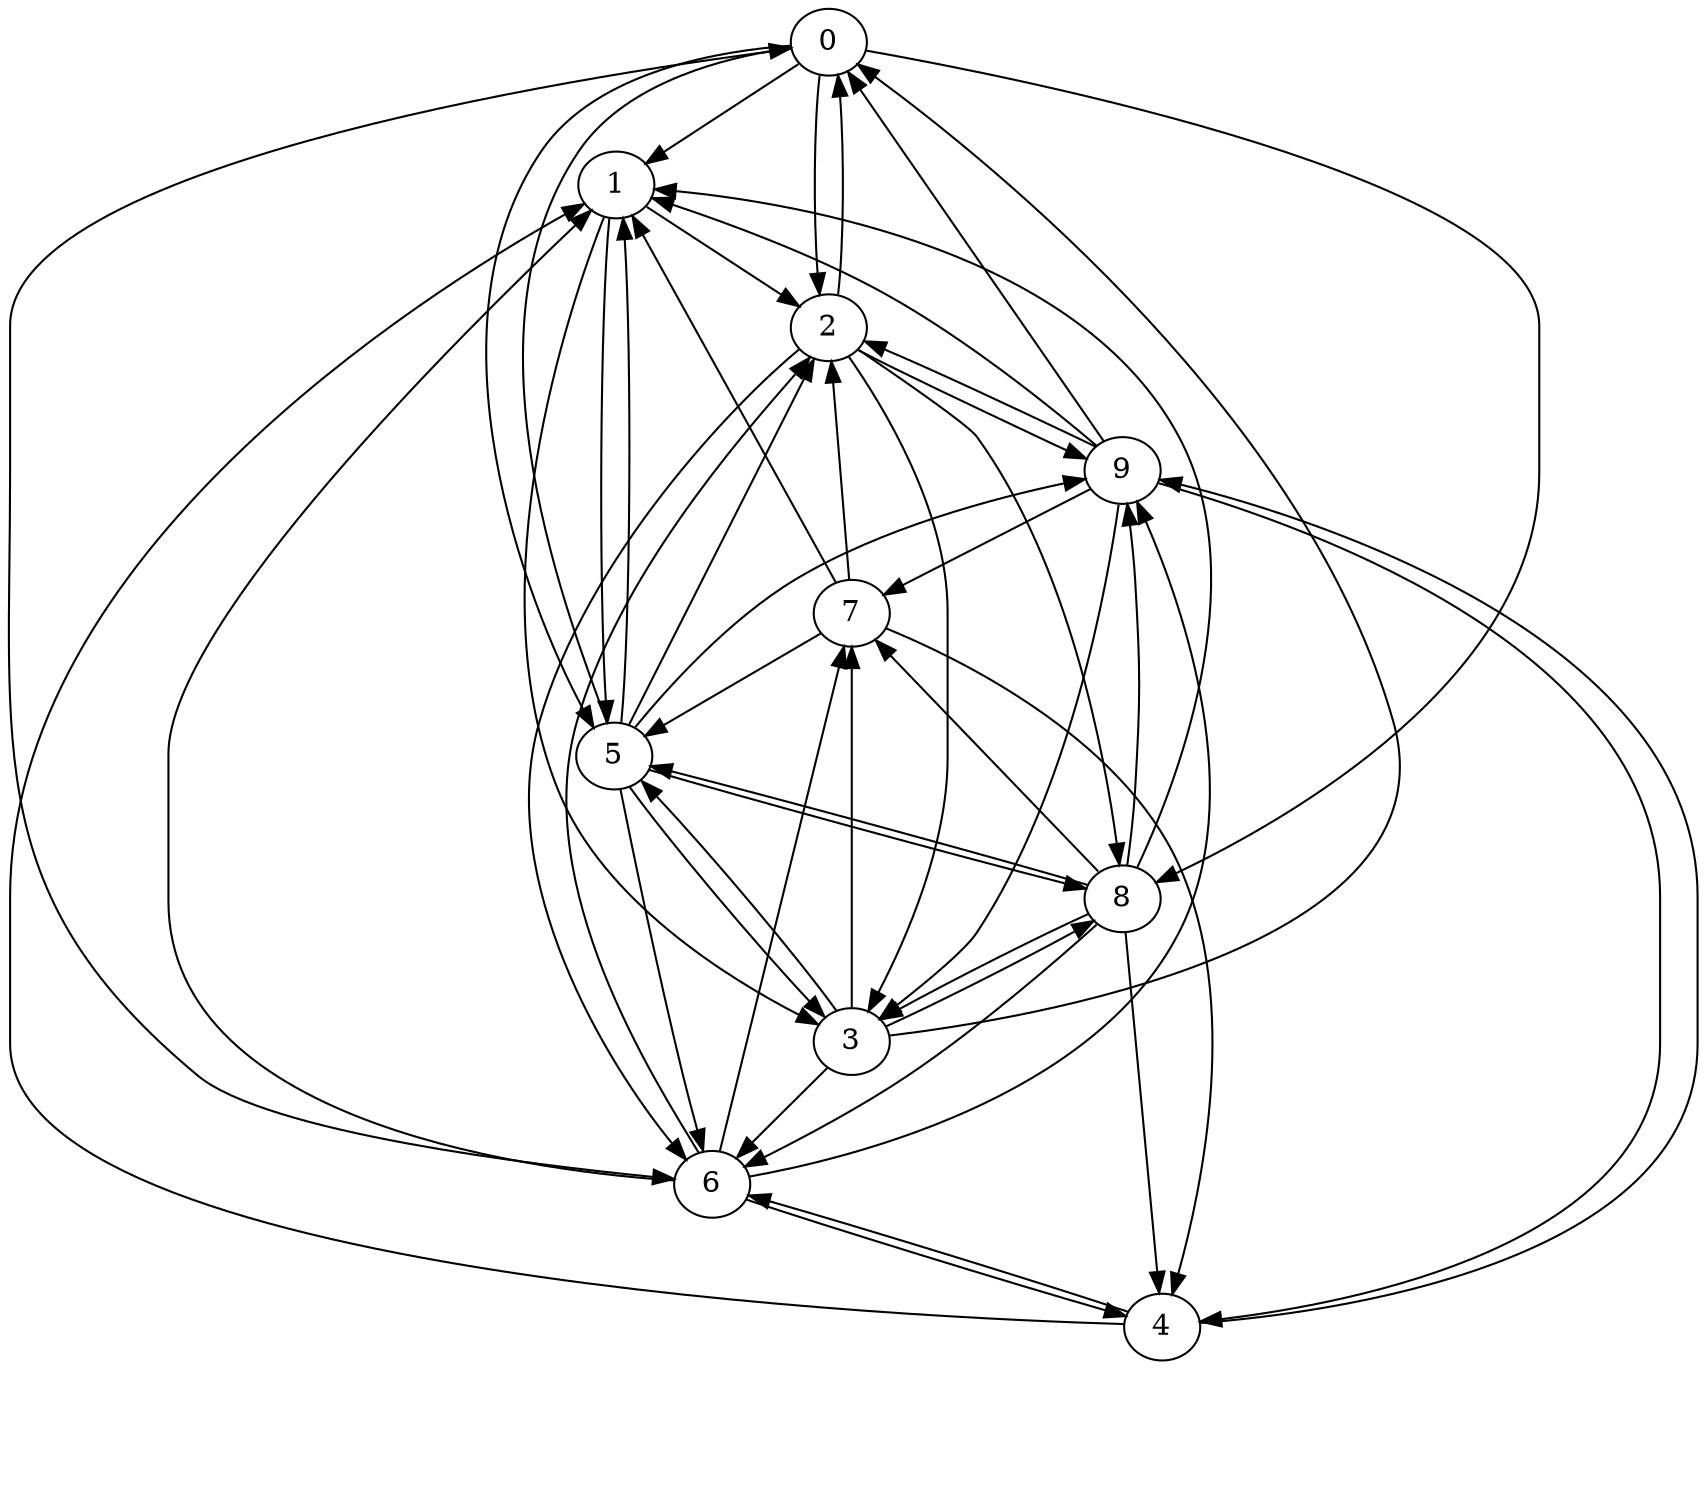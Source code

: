 /*****
 
*****/

digraph G {
  graph [splines=true overlap=false]
  node  [shape=ellipse, width=0.3, height=0.3]
  0 [label="0"];
  1 [label="1"];
  2 [label="2"];
  3 [label="3"];
  4 [label="4"];
  5 [label="5"];
  6 [label="6"];
  7 [label="7"];
  8 [label="8"];
  9 [label="9"];
  0 -> 1;
  0 -> 2;
  0 -> 5;
  0 -> 6;
  0 -> 8;
  1 -> 2;
  1 -> 3;
  1 -> 5;
  2 -> 0;
  2 -> 3;
  2 -> 6;
  2 -> 8;
  2 -> 9;
  3 -> 0;
  3 -> 5;
  3 -> 6;
  3 -> 7;
  3 -> 8;
  4 -> 1;
  4 -> 6;
  4 -> 9;
  5 -> 0;
  5 -> 1;
  5 -> 2;
  5 -> 3;
  5 -> 6;
  5 -> 8;
  5 -> 9;
  6 -> 1;
  6 -> 2;
  6 -> 4;
  6 -> 7;
  6 -> 9;
  7 -> 1;
  7 -> 2;
  7 -> 4;
  7 -> 5;
  8 -> 1;
  8 -> 3;
  8 -> 4;
  8 -> 5;
  8 -> 6;
  8 -> 7;
  8 -> 9;
  9 -> 0;
  9 -> 1;
  9 -> 2;
  9 -> 3;
  9 -> 4;
  9 -> 7;
  label = "\n \n";  fontsize=24;
}
